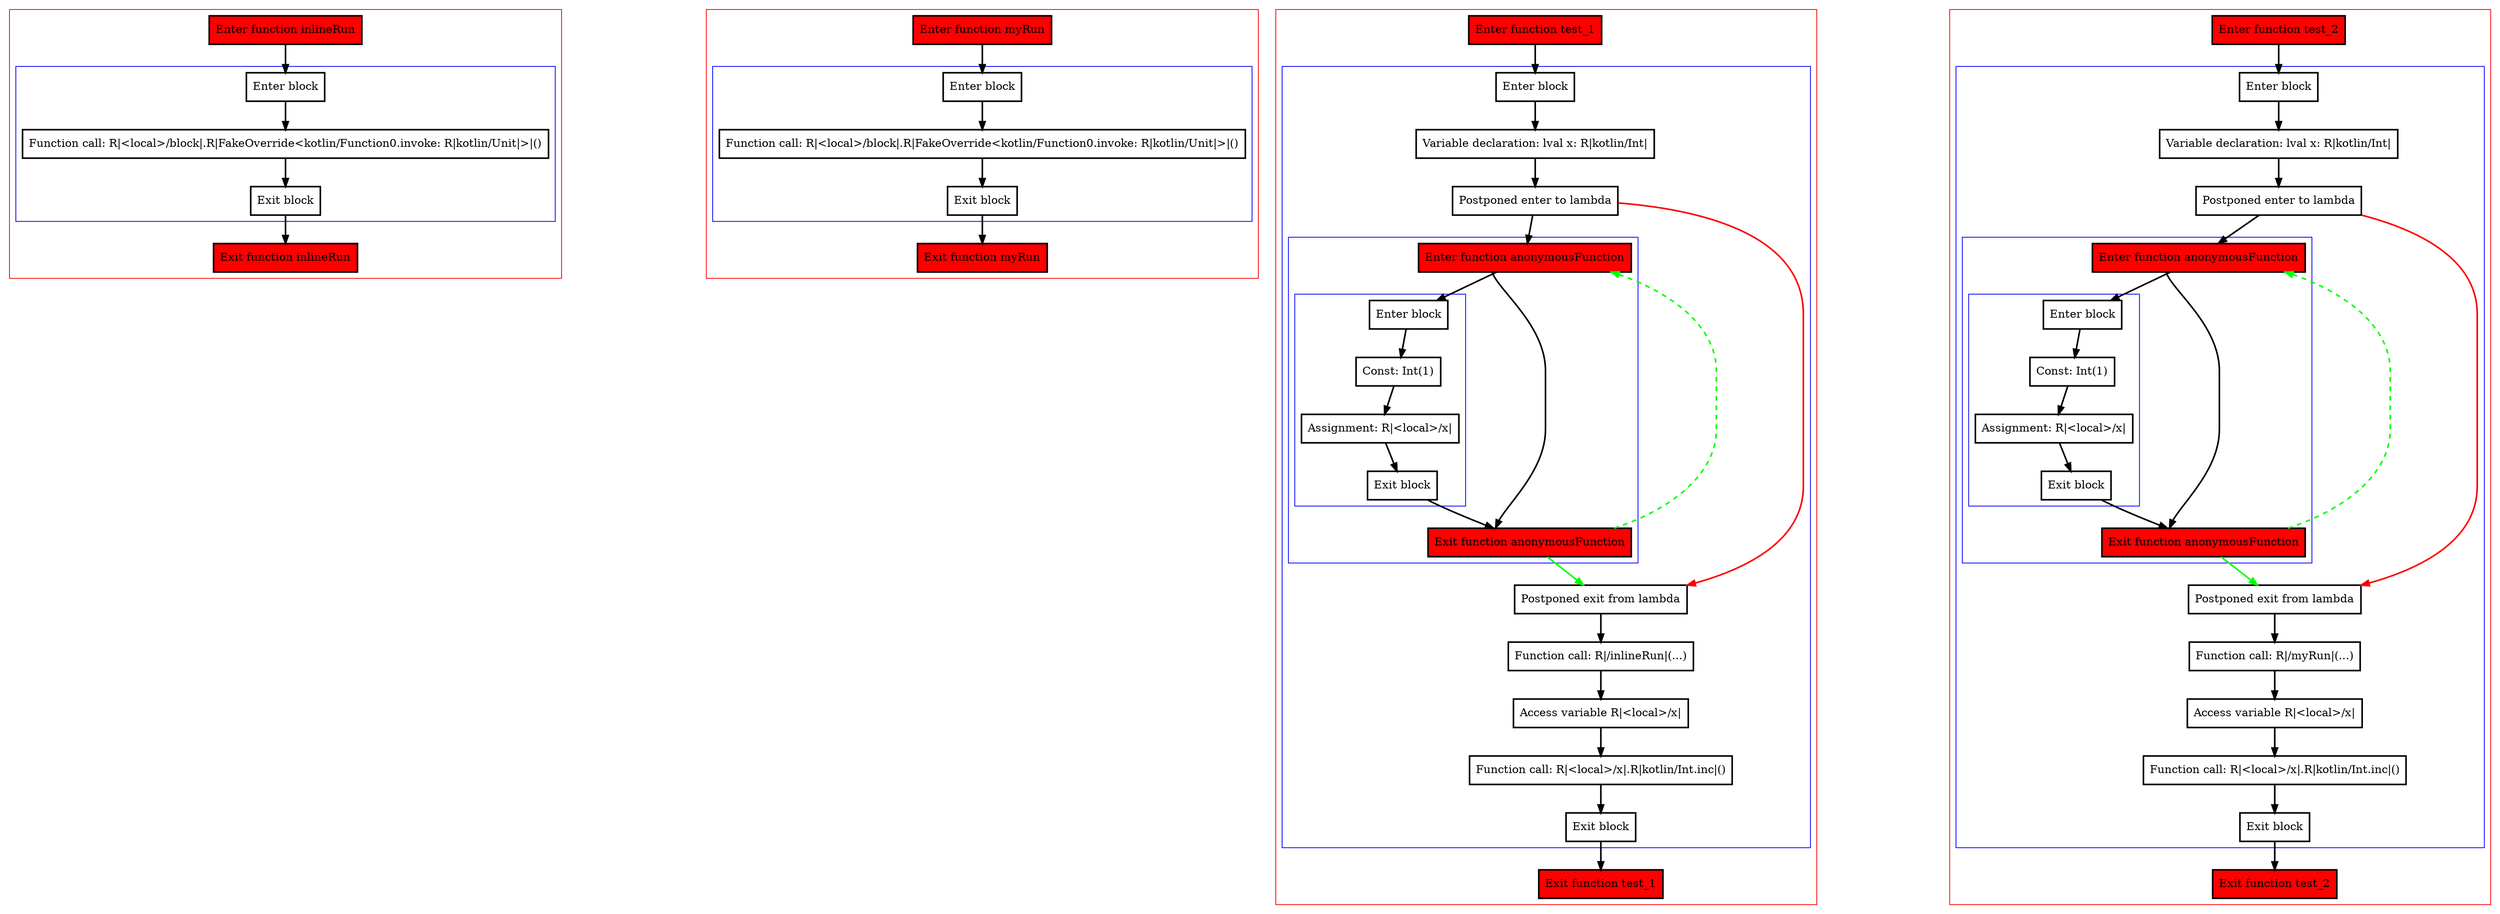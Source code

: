 digraph unknown_kt {
    graph [nodesep=3]
    node [shape=box penwidth=2]
    edge [penwidth=2]

    subgraph cluster_0 {
        color=red
        0 [label="Enter function inlineRun" style="filled" fillcolor=red];
        subgraph cluster_1 {
            color=blue
            2 [label="Enter block"];
            3 [label="Function call: R|<local>/block|.R|FakeOverride<kotlin/Function0.invoke: R|kotlin/Unit|>|()"];
            4 [label="Exit block"];
        }
        1 [label="Exit function inlineRun" style="filled" fillcolor=red];
    }
    0 -> {2};
    2 -> {3};
    3 -> {4};
    4 -> {1};

    subgraph cluster_2 {
        color=red
        5 [label="Enter function myRun" style="filled" fillcolor=red];
        subgraph cluster_3 {
            color=blue
            7 [label="Enter block"];
            8 [label="Function call: R|<local>/block|.R|FakeOverride<kotlin/Function0.invoke: R|kotlin/Unit|>|()"];
            9 [label="Exit block"];
        }
        6 [label="Exit function myRun" style="filled" fillcolor=red];
    }
    5 -> {7};
    7 -> {8};
    8 -> {9};
    9 -> {6};

    subgraph cluster_4 {
        color=red
        10 [label="Enter function test_1" style="filled" fillcolor=red];
        subgraph cluster_5 {
            color=blue
            12 [label="Enter block"];
            13 [label="Variable declaration: lval x: R|kotlin/Int|"];
            14 [label="Postponed enter to lambda"];
            subgraph cluster_6 {
                color=blue
                20 [label="Enter function anonymousFunction" style="filled" fillcolor=red];
                subgraph cluster_7 {
                    color=blue
                    22 [label="Enter block"];
                    23 [label="Const: Int(1)"];
                    24 [label="Assignment: R|<local>/x|"];
                    25 [label="Exit block"];
                }
                21 [label="Exit function anonymousFunction" style="filled" fillcolor=red];
            }
            15 [label="Postponed exit from lambda"];
            16 [label="Function call: R|/inlineRun|(...)"];
            17 [label="Access variable R|<local>/x|"];
            18 [label="Function call: R|<local>/x|.R|kotlin/Int.inc|()"];
            19 [label="Exit block"];
        }
        11 [label="Exit function test_1" style="filled" fillcolor=red];
    }
    10 -> {12};
    12 -> {13};
    13 -> {14};
    14 -> {20};
    14 -> {15} [color=red];
    15 -> {16};
    16 -> {17};
    17 -> {18};
    18 -> {19};
    19 -> {11};
    20 -> {21 22};
    21 -> {15} [color=green];
    21 -> {20} [color=green style=dashed];
    22 -> {23};
    23 -> {24};
    24 -> {25};
    25 -> {21};

    subgraph cluster_8 {
        color=red
        26 [label="Enter function test_2" style="filled" fillcolor=red];
        subgraph cluster_9 {
            color=blue
            28 [label="Enter block"];
            29 [label="Variable declaration: lval x: R|kotlin/Int|"];
            30 [label="Postponed enter to lambda"];
            subgraph cluster_10 {
                color=blue
                36 [label="Enter function anonymousFunction" style="filled" fillcolor=red];
                subgraph cluster_11 {
                    color=blue
                    38 [label="Enter block"];
                    39 [label="Const: Int(1)"];
                    40 [label="Assignment: R|<local>/x|"];
                    41 [label="Exit block"];
                }
                37 [label="Exit function anonymousFunction" style="filled" fillcolor=red];
            }
            31 [label="Postponed exit from lambda"];
            32 [label="Function call: R|/myRun|(...)"];
            33 [label="Access variable R|<local>/x|"];
            34 [label="Function call: R|<local>/x|.R|kotlin/Int.inc|()"];
            35 [label="Exit block"];
        }
        27 [label="Exit function test_2" style="filled" fillcolor=red];
    }
    26 -> {28};
    28 -> {29};
    29 -> {30};
    30 -> {36};
    30 -> {31} [color=red];
    31 -> {32};
    32 -> {33};
    33 -> {34};
    34 -> {35};
    35 -> {27};
    36 -> {37 38};
    37 -> {31} [color=green];
    37 -> {36} [color=green style=dashed];
    38 -> {39};
    39 -> {40};
    40 -> {41};
    41 -> {37};

}
